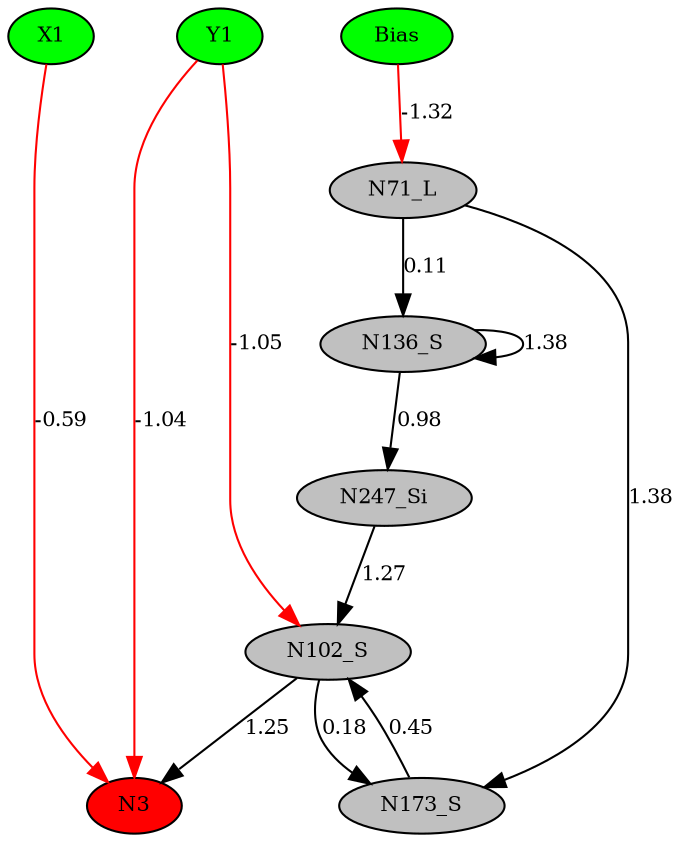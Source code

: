 digraph g { 
N0 [shape=ellipse, label=Bias,fontsize=10,height=0.1,width=0.1,style=filled,fillcolor=green]
N1[shape=ellipse label=X1,fontsize=10,height=0.1,width=0.1,style=filled,fillcolor=green]
N2[shape=ellipse label=Y1,fontsize=10,height=0.1,width=0.1,style=filled,fillcolor=green]
N3[shape=ellipse,fontsize = 10, height = 0.1, width = 0.1, style = filled, fillcolor = red]
N71[shape=ellipse, label=N71_L,fontsize=10,height=0.1,width=0.1,style=filled,fillcolor=gray]
N102[shape=ellipse, label=N102_S,fontsize=10,height=0.1,width=0.1,style=filled,fillcolor=gray]
N136[shape=ellipse, label=N136_S,fontsize=10,height=0.1,width=0.1,style=filled,fillcolor=gray]
N173[shape=ellipse, label=N173_S,fontsize=10,height=0.1,width=0.1,style=filled,fillcolor=gray]
N247[shape=ellipse, label=N247_Si,fontsize=10,height=0.1,width=0.1,style=filled,fillcolor=gray]
N1 -> N3 [color=red] [arrowType=inv][ label=-0.59,fontsize=10]
N2 -> N3 [color=red] [arrowType=inv][ label=-1.04,fontsize=10]
N0 -> N71 [color=red] [arrowType=inv][ label=-1.32,fontsize=10]
N102 -> N3 [color=black] [ label=1.25,fontsize=10]
N2 -> N102 [color=red] [arrowType=inv][ label=-1.05,fontsize=10]
N71 -> N136 [color=black] [ label=0.11,fontsize=10]
N71 -> N173 [color=black] [ label=1.38,fontsize=10]
N173 -> N102 [color=black] [ label=0.45,fontsize=10]
N136 -> N247 [color=black] [ label=0.98,fontsize=10]
N247 -> N102 [color=black] [ label=1.27,fontsize=10]
N136 -> N136 [color=black] [ label=1.38,fontsize=10]
N102 -> N173 [color=black] [ label=0.18,fontsize=10]
 { rank=same; 
N3
 } 
 { rank=same; 
N1 ->N2 ->N0 [style=invis]
 } 
}
